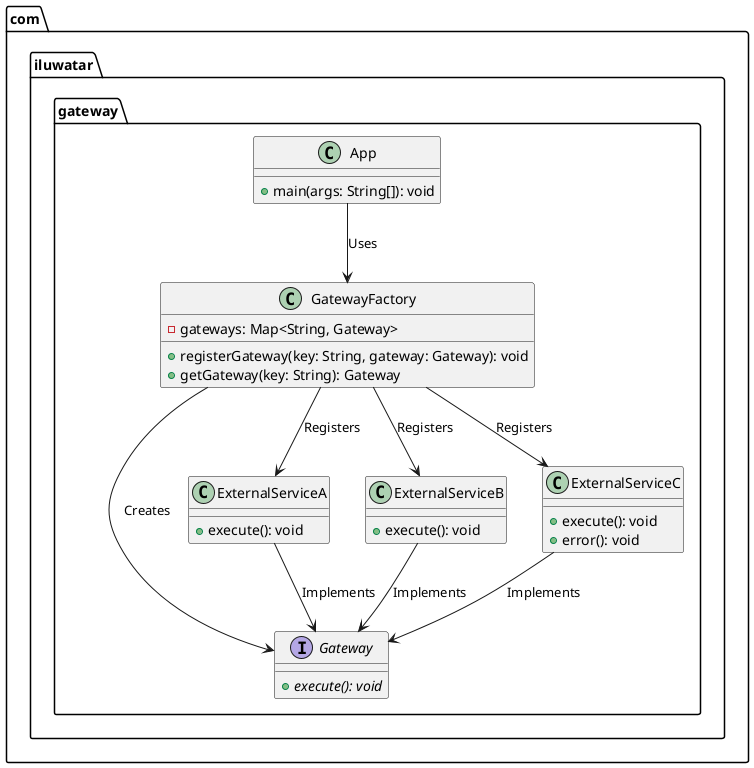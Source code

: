 @startuml GatewayPattern
package com.iluwatar.gateway{
class App {
  +main(args: String[]): void
}

class GatewayFactory {
  -gateways: Map<String, Gateway>
  +registerGateway(key: String, gateway: Gateway): void
  +getGateway(key: String): Gateway
}

interface Gateway {
  {abstract} +execute(): void
}

class ExternalServiceA {
  +execute(): void
}

class ExternalServiceB {
  +execute(): void
}

class ExternalServiceC {
  +execute(): void
  +error(): void
}

App --> GatewayFactory : Uses


GatewayFactory --> Gateway : Creates

GatewayFactory --> ExternalServiceA : Registers
GatewayFactory --> ExternalServiceB : Registers
GatewayFactory --> ExternalServiceC : Registers

ExternalServiceA --> Gateway : Implements
ExternalServiceB --> Gateway : Implements
ExternalServiceC --> Gateway : Implements

@enduml
